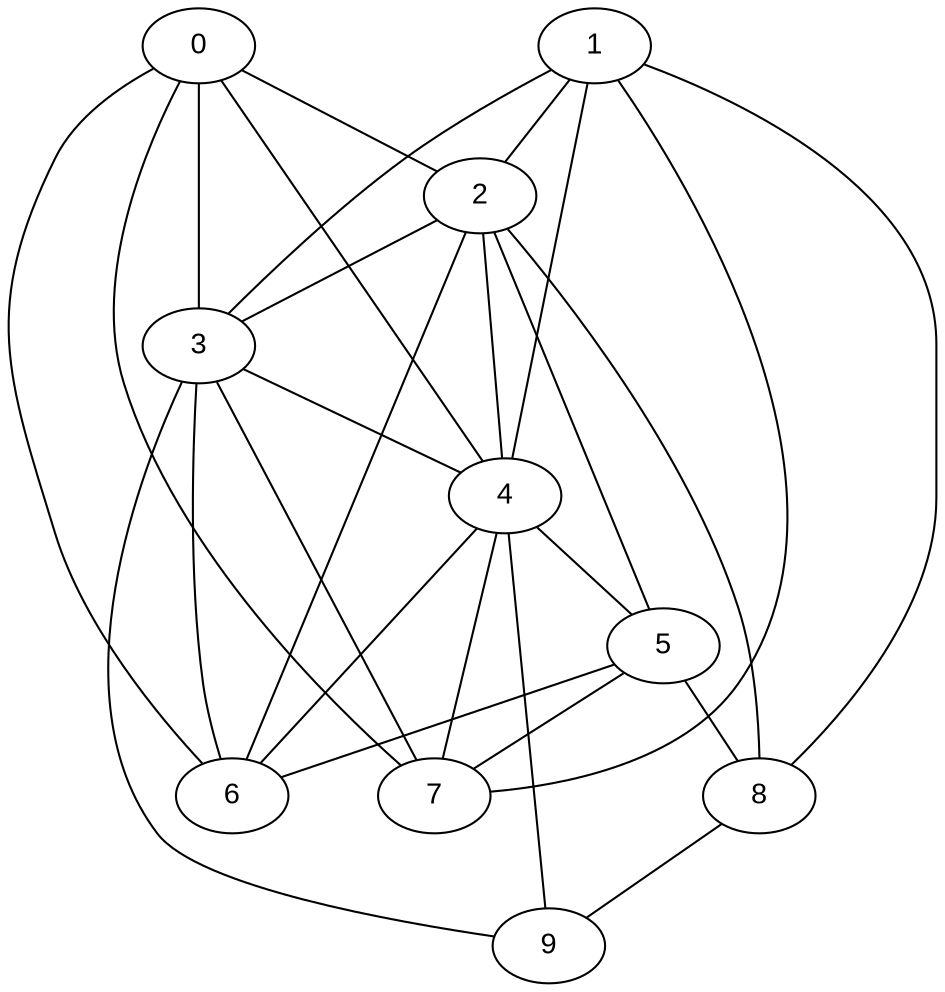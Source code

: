 graph InitialGraph {
  node [style=filled, fillcolor=white, fontname="Arial"];
  0;
  1;
  2;
  3;
  4;
  5;
  6;
  7;
  8;
  9;
  0 -- 2;
  0 -- 3;
  0 -- 4;
  0 -- 6;
  0 -- 7;
  1 -- 2;
  1 -- 3;
  1 -- 4;
  1 -- 7;
  1 -- 8;
  2 -- 3;
  2 -- 4;
  2 -- 5;
  2 -- 6;
  2 -- 8;
  3 -- 4;
  3 -- 6;
  3 -- 7;
  3 -- 9;
  4 -- 5;
  4 -- 6;
  4 -- 7;
  4 -- 9;
  5 -- 6;
  5 -- 7;
  5 -- 8;
  8 -- 9;
}
